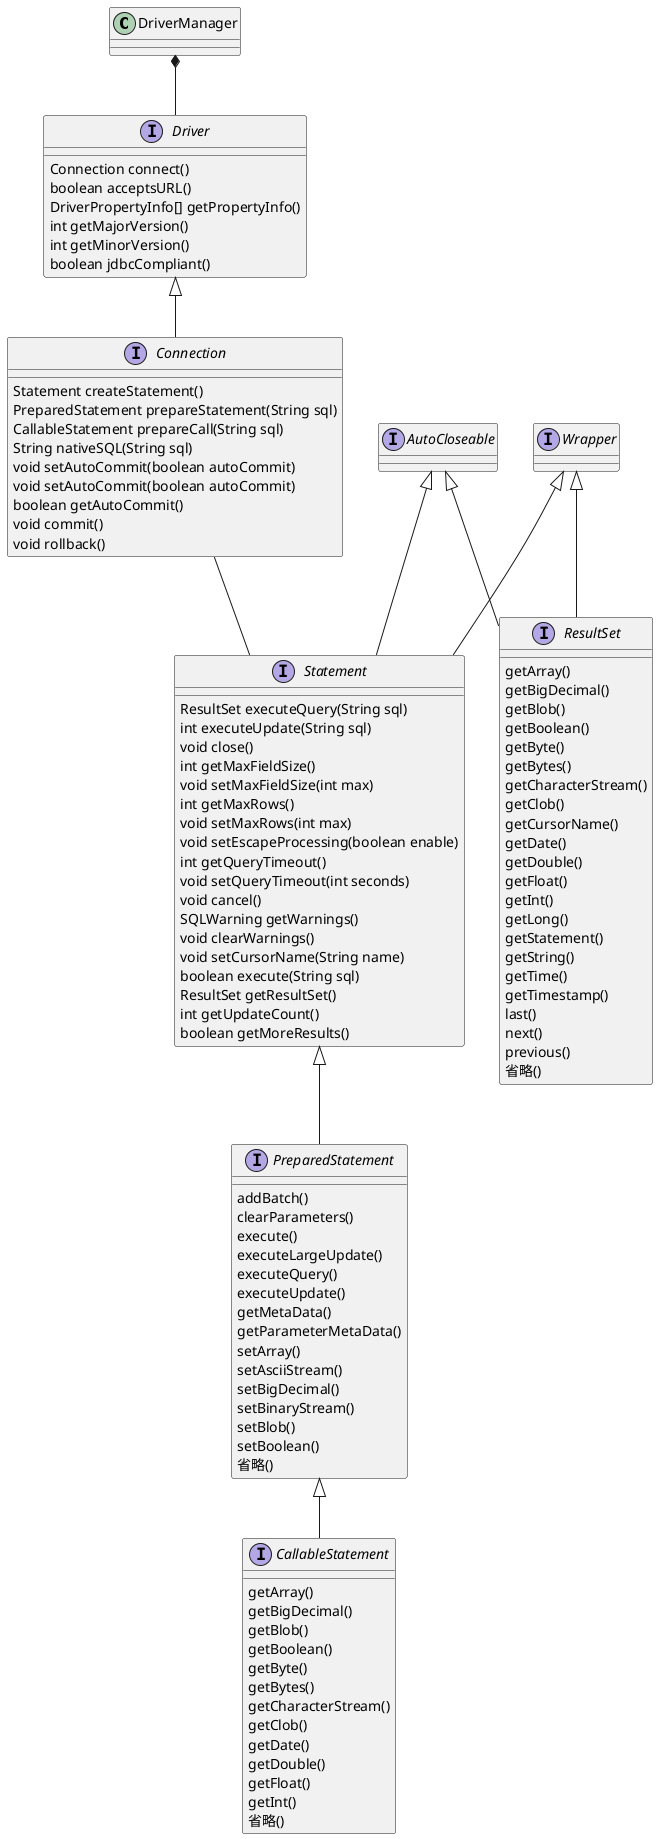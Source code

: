 @startuml
'https://plantuml.com/class-diagram

class DriverManager {
}

interface Driver {
Connection connect()
boolean acceptsURL()
DriverPropertyInfo[] getPropertyInfo()
int getMajorVersion()
int getMinorVersion()
boolean jdbcCompliant()
}

interface Connection {
Statement createStatement()
PreparedStatement prepareStatement(String sql)
CallableStatement prepareCall(String sql)
String nativeSQL(String sql)
void setAutoCommit(boolean autoCommit)
void setAutoCommit(boolean autoCommit)
boolean getAutoCommit()
void commit()
void rollback()
}

interface Statement extends Wrapper, AutoCloseable {
    ResultSet executeQuery(String sql)
    int executeUpdate(String sql)
    void close()
    int getMaxFieldSize()
    void setMaxFieldSize(int max)
    int getMaxRows()
    void setMaxRows(int max)
    void setEscapeProcessing(boolean enable)
    int getQueryTimeout()
    void setQueryTimeout(int seconds)
    void cancel()
    SQLWarning getWarnings()
    void clearWarnings()
    void setCursorName(String name)
    boolean execute(String sql)
    ResultSet getResultSet()
    int getUpdateCount()
    boolean getMoreResults()
}

interface PreparedStatement extends Statement {
addBatch()
clearParameters()
execute()
executeLargeUpdate()
executeQuery()
executeUpdate()
getMetaData()
getParameterMetaData()
setArray()
setAsciiStream()
setBigDecimal()
setBinaryStream()
setBlob()
setBoolean()
省略()
}

interface CallableStatement extends PreparedStatement {
getArray()
getBigDecimal()
getBlob()
getBoolean()
getByte()
getBytes()
getCharacterStream()
getClob()
getDate()
getDouble()
getFloat()
getInt()
省略()
}

interface ResultSet extends Wrapper, AutoCloseable {
getArray()
getBigDecimal()
getBlob()
getBoolean()
getByte()
getBytes()
getCharacterStream()
getClob()
getCursorName()
getDate()
getDouble()
getFloat()
getInt()
getLong()
getStatement()
getString()
getTime()
getTimestamp()
last()
next()
previous()
省略()
}
Driver <|-- Connection

DriverManager *-- Driver

Connection -- Statement

@enduml